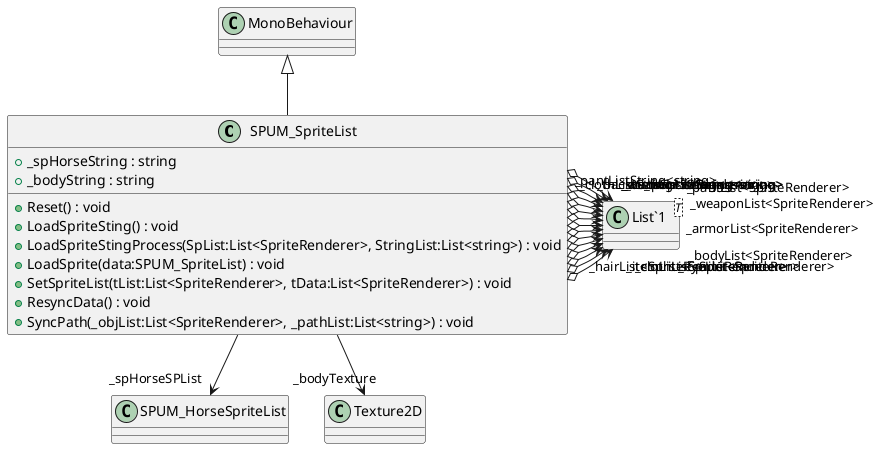 @startuml
class SPUM_SpriteList {
    + _spHorseString : string
    + _bodyString : string
    + Reset() : void
    + LoadSpriteSting() : void
    + LoadSpriteStingProcess(SpList:List<SpriteRenderer>, StringList:List<string>) : void
    + LoadSprite(data:SPUM_SpriteList) : void
    + SetSpriteList(tList:List<SpriteRenderer>, tData:List<SpriteRenderer>) : void
    + ResyncData() : void
    + SyncPath(_objList:List<SpriteRenderer>, _pathList:List<string>) : void
}
class "List`1"<T> {
}
MonoBehaviour <|-- SPUM_SpriteList
SPUM_SpriteList o-> "_itemList<SpriteRenderer>" "List`1"
SPUM_SpriteList o-> "_eyeList<SpriteRenderer>" "List`1"
SPUM_SpriteList o-> "_hairList<SpriteRenderer>" "List`1"
SPUM_SpriteList o-> "_bodyList<SpriteRenderer>" "List`1"
SPUM_SpriteList o-> "_clothList<SpriteRenderer>" "List`1"
SPUM_SpriteList o-> "_armorList<SpriteRenderer>" "List`1"
SPUM_SpriteList o-> "_pantList<SpriteRenderer>" "List`1"
SPUM_SpriteList o-> "_weaponList<SpriteRenderer>" "List`1"
SPUM_SpriteList o-> "_backList<SpriteRenderer>" "List`1"
SPUM_SpriteList --> "_spHorseSPList" SPUM_HorseSpriteList
SPUM_SpriteList --> "_bodyTexture" Texture2D
SPUM_SpriteList o-> "_hairListString<string>" "List`1"
SPUM_SpriteList o-> "_clothListString<string>" "List`1"
SPUM_SpriteList o-> "_armorListString<string>" "List`1"
SPUM_SpriteList o-> "_pantListString<string>" "List`1"
SPUM_SpriteList o-> "_weaponListString<string>" "List`1"
SPUM_SpriteList o-> "_backListString<string>" "List`1"
@enduml
